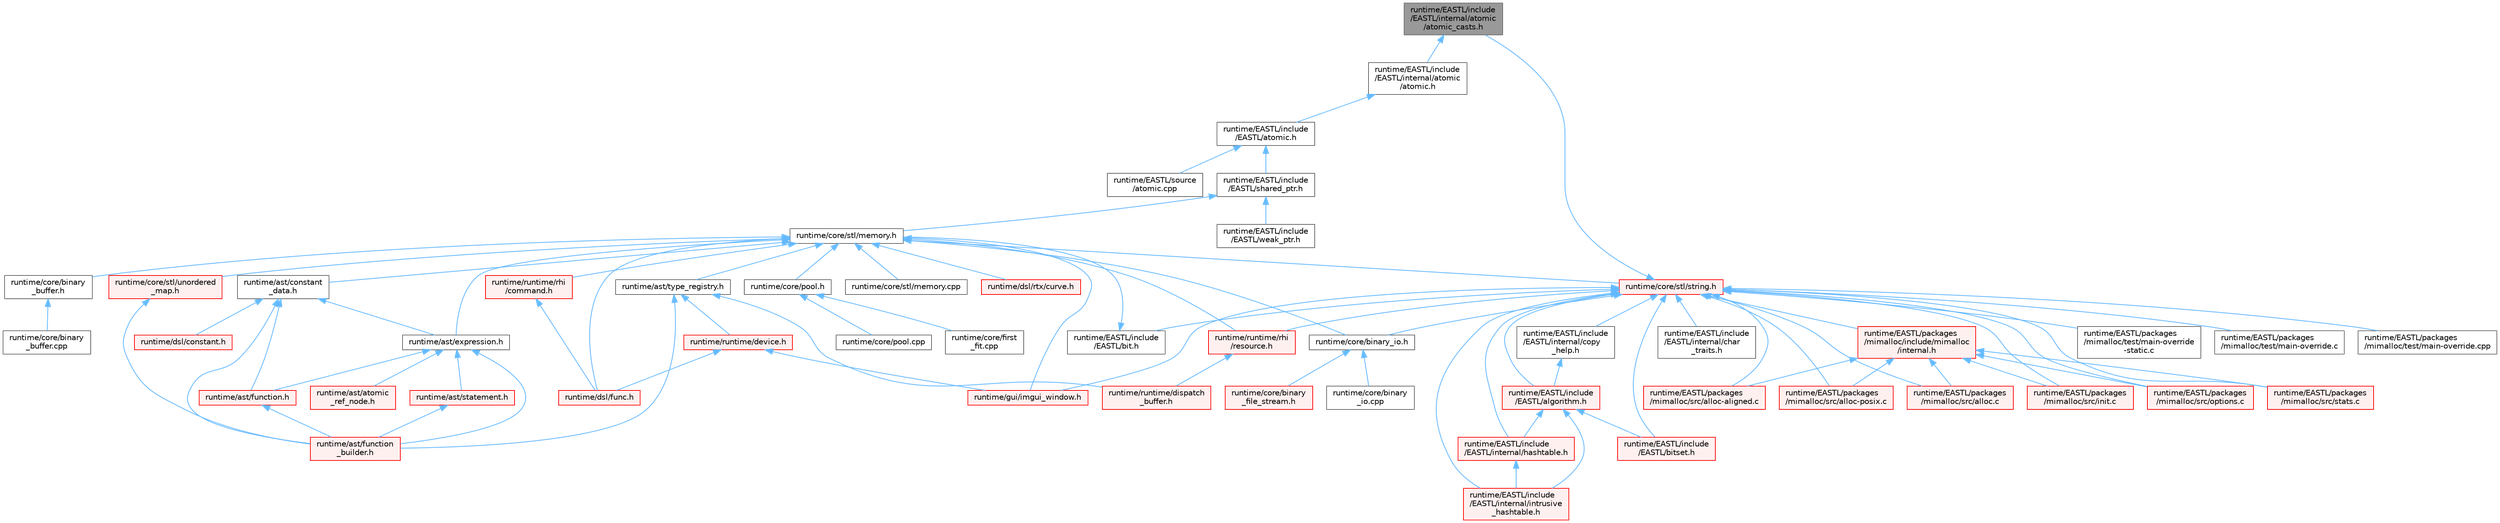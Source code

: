 digraph "runtime/EASTL/include/EASTL/internal/atomic/atomic_casts.h"
{
 // LATEX_PDF_SIZE
  bgcolor="transparent";
  edge [fontname=Helvetica,fontsize=10,labelfontname=Helvetica,labelfontsize=10];
  node [fontname=Helvetica,fontsize=10,shape=box,height=0.2,width=0.4];
  Node1 [id="Node000001",label="runtime/EASTL/include\l/EASTL/internal/atomic\l/atomic_casts.h",height=0.2,width=0.4,color="gray40", fillcolor="grey60", style="filled", fontcolor="black",tooltip=" "];
  Node1 -> Node2 [id="edge77_Node000001_Node000002",dir="back",color="steelblue1",style="solid",tooltip=" "];
  Node2 [id="Node000002",label="runtime/EASTL/include\l/EASTL/internal/atomic\l/atomic.h",height=0.2,width=0.4,color="grey40", fillcolor="white", style="filled",URL="$_e_a_s_t_l_2include_2_e_a_s_t_l_2internal_2atomic_2atomic_8h.html",tooltip=" "];
  Node2 -> Node3 [id="edge78_Node000002_Node000003",dir="back",color="steelblue1",style="solid",tooltip=" "];
  Node3 [id="Node000003",label="runtime/EASTL/include\l/EASTL/atomic.h",height=0.2,width=0.4,color="grey40", fillcolor="white", style="filled",URL="$_e_a_s_t_l_2include_2_e_a_s_t_l_2atomic_8h.html",tooltip=" "];
  Node3 -> Node4 [id="edge79_Node000003_Node000004",dir="back",color="steelblue1",style="solid",tooltip=" "];
  Node4 [id="Node000004",label="runtime/EASTL/include\l/EASTL/shared_ptr.h",height=0.2,width=0.4,color="grey40", fillcolor="white", style="filled",URL="$shared__ptr_8h.html",tooltip=" "];
  Node4 -> Node5 [id="edge80_Node000004_Node000005",dir="back",color="steelblue1",style="solid",tooltip=" "];
  Node5 [id="Node000005",label="runtime/EASTL/include\l/EASTL/weak_ptr.h",height=0.2,width=0.4,color="grey40", fillcolor="white", style="filled",URL="$weak__ptr_8h.html",tooltip=" "];
  Node4 -> Node6 [id="edge81_Node000004_Node000006",dir="back",color="steelblue1",style="solid",tooltip=" "];
  Node6 [id="Node000006",label="runtime/core/stl/memory.h",height=0.2,width=0.4,color="grey40", fillcolor="white", style="filled",URL="$core_2stl_2memory_8h.html",tooltip=" "];
  Node6 -> Node7 [id="edge82_Node000006_Node000007",dir="back",color="steelblue1",style="solid",tooltip=" "];
  Node7 [id="Node000007",label="runtime/ast/constant\l_data.h",height=0.2,width=0.4,color="grey40", fillcolor="white", style="filled",URL="$constant__data_8h.html",tooltip=" "];
  Node7 -> Node8 [id="edge83_Node000007_Node000008",dir="back",color="steelblue1",style="solid",tooltip=" "];
  Node8 [id="Node000008",label="runtime/ast/expression.h",height=0.2,width=0.4,color="grey40", fillcolor="white", style="filled",URL="$expression_8h.html",tooltip=" "];
  Node8 -> Node9 [id="edge84_Node000008_Node000009",dir="back",color="steelblue1",style="solid",tooltip=" "];
  Node9 [id="Node000009",label="runtime/ast/atomic\l_ref_node.h",height=0.2,width=0.4,color="red", fillcolor="#FFF0F0", style="filled",URL="$atomic__ref__node_8h.html",tooltip=" "];
  Node8 -> Node29 [id="edge85_Node000008_Node000029",dir="back",color="steelblue1",style="solid",tooltip=" "];
  Node29 [id="Node000029",label="runtime/ast/function.h",height=0.2,width=0.4,color="red", fillcolor="#FFF0F0", style="filled",URL="$ast_2function_8h.html",tooltip=" "];
  Node29 -> Node31 [id="edge86_Node000029_Node000031",dir="back",color="steelblue1",style="solid",tooltip=" "];
  Node31 [id="Node000031",label="runtime/ast/function\l_builder.h",height=0.2,width=0.4,color="red", fillcolor="#FFF0F0", style="filled",URL="$function__builder_8h.html",tooltip=" "];
  Node8 -> Node31 [id="edge87_Node000008_Node000031",dir="back",color="steelblue1",style="solid",tooltip=" "];
  Node8 -> Node58 [id="edge88_Node000008_Node000058",dir="back",color="steelblue1",style="solid",tooltip=" "];
  Node58 [id="Node000058",label="runtime/ast/statement.h",height=0.2,width=0.4,color="red", fillcolor="#FFF0F0", style="filled",URL="$statement_8h.html",tooltip=" "];
  Node58 -> Node31 [id="edge89_Node000058_Node000031",dir="back",color="steelblue1",style="solid",tooltip=" "];
  Node7 -> Node29 [id="edge90_Node000007_Node000029",dir="back",color="steelblue1",style="solid",tooltip=" "];
  Node7 -> Node31 [id="edge91_Node000007_Node000031",dir="back",color="steelblue1",style="solid",tooltip=" "];
  Node7 -> Node33 [id="edge92_Node000007_Node000033",dir="back",color="steelblue1",style="solid",tooltip=" "];
  Node33 [id="Node000033",label="runtime/dsl/constant.h",height=0.2,width=0.4,color="red", fillcolor="#FFF0F0", style="filled",URL="$constant_8h.html",tooltip=" "];
  Node6 -> Node8 [id="edge93_Node000006_Node000008",dir="back",color="steelblue1",style="solid",tooltip=" "];
  Node6 -> Node59 [id="edge94_Node000006_Node000059",dir="back",color="steelblue1",style="solid",tooltip=" "];
  Node59 [id="Node000059",label="runtime/ast/type_registry.h",height=0.2,width=0.4,color="grey40", fillcolor="white", style="filled",URL="$type__registry_8h.html",tooltip=" "];
  Node59 -> Node31 [id="edge95_Node000059_Node000031",dir="back",color="steelblue1",style="solid",tooltip=" "];
  Node59 -> Node49 [id="edge96_Node000059_Node000049",dir="back",color="steelblue1",style="solid",tooltip=" "];
  Node49 [id="Node000049",label="runtime/runtime/device.h",height=0.2,width=0.4,color="red", fillcolor="#FFF0F0", style="filled",URL="$device_8h.html",tooltip=" "];
  Node49 -> Node12 [id="edge97_Node000049_Node000012",dir="back",color="steelblue1",style="solid",tooltip=" "];
  Node12 [id="Node000012",label="runtime/dsl/func.h",height=0.2,width=0.4,color="red", fillcolor="#FFF0F0", style="filled",URL="$func_8h.html",tooltip=" "];
  Node49 -> Node50 [id="edge98_Node000049_Node000050",dir="back",color="steelblue1",style="solid",tooltip=" "];
  Node50 [id="Node000050",label="runtime/gui/imgui_window.h",height=0.2,width=0.4,color="red", fillcolor="#FFF0F0", style="filled",URL="$imgui__window_8h.html",tooltip=" "];
  Node59 -> Node51 [id="edge99_Node000059_Node000051",dir="back",color="steelblue1",style="solid",tooltip=" "];
  Node51 [id="Node000051",label="runtime/runtime/dispatch\l_buffer.h",height=0.2,width=0.4,color="red", fillcolor="#FFF0F0", style="filled",URL="$dispatch__buffer_8h.html",tooltip=" "];
  Node6 -> Node60 [id="edge100_Node000006_Node000060",dir="back",color="steelblue1",style="solid",tooltip=" "];
  Node60 [id="Node000060",label="runtime/core/binary\l_buffer.h",height=0.2,width=0.4,color="grey40", fillcolor="white", style="filled",URL="$binary__buffer_8h.html",tooltip=" "];
  Node60 -> Node61 [id="edge101_Node000060_Node000061",dir="back",color="steelblue1",style="solid",tooltip=" "];
  Node61 [id="Node000061",label="runtime/core/binary\l_buffer.cpp",height=0.2,width=0.4,color="grey40", fillcolor="white", style="filled",URL="$binary__buffer_8cpp.html",tooltip=" "];
  Node6 -> Node62 [id="edge102_Node000006_Node000062",dir="back",color="steelblue1",style="solid",tooltip=" "];
  Node62 [id="Node000062",label="runtime/core/binary_io.h",height=0.2,width=0.4,color="grey40", fillcolor="white", style="filled",URL="$binary__io_8h.html",tooltip=" "];
  Node62 -> Node63 [id="edge103_Node000062_Node000063",dir="back",color="steelblue1",style="solid",tooltip=" "];
  Node63 [id="Node000063",label="runtime/core/binary\l_file_stream.h",height=0.2,width=0.4,color="red", fillcolor="#FFF0F0", style="filled",URL="$binary__file__stream_8h.html",tooltip=" "];
  Node62 -> Node65 [id="edge104_Node000062_Node000065",dir="back",color="steelblue1",style="solid",tooltip=" "];
  Node65 [id="Node000065",label="runtime/core/binary\l_io.cpp",height=0.2,width=0.4,color="grey40", fillcolor="white", style="filled",URL="$binary__io_8cpp.html",tooltip=" "];
  Node6 -> Node66 [id="edge105_Node000006_Node000066",dir="back",color="steelblue1",style="solid",tooltip=" "];
  Node66 [id="Node000066",label="runtime/core/pool.h",height=0.2,width=0.4,color="grey40", fillcolor="white", style="filled",URL="$core_2pool_8h.html",tooltip=" "];
  Node66 -> Node67 [id="edge106_Node000066_Node000067",dir="back",color="steelblue1",style="solid",tooltip=" "];
  Node67 [id="Node000067",label="runtime/core/first\l_fit.cpp",height=0.2,width=0.4,color="grey40", fillcolor="white", style="filled",URL="$first__fit_8cpp.html",tooltip=" "];
  Node66 -> Node68 [id="edge107_Node000066_Node000068",dir="back",color="steelblue1",style="solid",tooltip=" "];
  Node68 [id="Node000068",label="runtime/core/pool.cpp",height=0.2,width=0.4,color="grey40", fillcolor="white", style="filled",URL="$pool_8cpp.html",tooltip=" "];
  Node6 -> Node69 [id="edge108_Node000006_Node000069",dir="back",color="steelblue1",style="solid",tooltip=" "];
  Node69 [id="Node000069",label="runtime/core/stl/memory.cpp",height=0.2,width=0.4,color="grey40", fillcolor="white", style="filled",URL="$core_2stl_2memory_8cpp.html",tooltip=" "];
  Node6 -> Node70 [id="edge109_Node000006_Node000070",dir="back",color="steelblue1",style="solid",tooltip=" "];
  Node70 [id="Node000070",label="runtime/core/stl/string.h",height=0.2,width=0.4,color="red", fillcolor="#FFF0F0", style="filled",URL="$string_8h.html",tooltip=" "];
  Node70 -> Node71 [id="edge110_Node000070_Node000071",dir="back",color="steelblue1",style="solid",tooltip=" "];
  Node71 [id="Node000071",label="runtime/EASTL/include\l/EASTL/algorithm.h",height=0.2,width=0.4,color="red", fillcolor="#FFF0F0", style="filled",URL="$_e_a_s_t_l_2include_2_e_a_s_t_l_2algorithm_8h.html",tooltip=" "];
  Node71 -> Node83 [id="edge111_Node000071_Node000083",dir="back",color="steelblue1",style="solid",tooltip=" "];
  Node83 [id="Node000083",label="runtime/EASTL/include\l/EASTL/bitset.h",height=0.2,width=0.4,color="red", fillcolor="#FFF0F0", style="filled",URL="$bitset_8h.html",tooltip=" "];
  Node71 -> Node101 [id="edge112_Node000071_Node000101",dir="back",color="steelblue1",style="solid",tooltip=" "];
  Node101 [id="Node000101",label="runtime/EASTL/include\l/EASTL/internal/hashtable.h",height=0.2,width=0.4,color="red", fillcolor="#FFF0F0", style="filled",URL="$hashtable_8h.html",tooltip=" "];
  Node101 -> Node111 [id="edge113_Node000101_Node000111",dir="back",color="steelblue1",style="solid",tooltip=" "];
  Node111 [id="Node000111",label="runtime/EASTL/include\l/EASTL/internal/intrusive\l_hashtable.h",height=0.2,width=0.4,color="red", fillcolor="#FFF0F0", style="filled",URL="$intrusive__hashtable_8h.html",tooltip=" "];
  Node71 -> Node111 [id="edge114_Node000071_Node000111",dir="back",color="steelblue1",style="solid",tooltip=" "];
  Node70 -> Node168 [id="edge115_Node000070_Node000168",dir="back",color="steelblue1",style="solid",tooltip=" "];
  Node168 [id="Node000168",label="runtime/EASTL/include\l/EASTL/bit.h",height=0.2,width=0.4,color="grey40", fillcolor="white", style="filled",URL="$bit_8h.html",tooltip=" "];
  Node168 -> Node6 [id="edge116_Node000168_Node000006",dir="back",color="steelblue1",style="solid",tooltip=" "];
  Node70 -> Node83 [id="edge117_Node000070_Node000083",dir="back",color="steelblue1",style="solid",tooltip=" "];
  Node70 -> Node1 [id="edge118_Node000070_Node000001",dir="back",color="steelblue1",style="solid",tooltip=" "];
  Node70 -> Node169 [id="edge119_Node000070_Node000169",dir="back",color="steelblue1",style="solid",tooltip=" "];
  Node169 [id="Node000169",label="runtime/EASTL/include\l/EASTL/internal/char\l_traits.h",height=0.2,width=0.4,color="grey40", fillcolor="white", style="filled",URL="$char__traits_8h.html",tooltip=" "];
  Node70 -> Node170 [id="edge120_Node000070_Node000170",dir="back",color="steelblue1",style="solid",tooltip=" "];
  Node170 [id="Node000170",label="runtime/EASTL/include\l/EASTL/internal/copy\l_help.h",height=0.2,width=0.4,color="grey40", fillcolor="white", style="filled",URL="$copy__help_8h.html",tooltip=" "];
  Node170 -> Node71 [id="edge121_Node000170_Node000071",dir="back",color="steelblue1",style="solid",tooltip=" "];
  Node70 -> Node101 [id="edge122_Node000070_Node000101",dir="back",color="steelblue1",style="solid",tooltip=" "];
  Node70 -> Node111 [id="edge123_Node000070_Node000111",dir="back",color="steelblue1",style="solid",tooltip=" "];
  Node70 -> Node171 [id="edge124_Node000070_Node000171",dir="back",color="steelblue1",style="solid",tooltip=" "];
  Node171 [id="Node000171",label="runtime/EASTL/packages\l/mimalloc/include/mimalloc\l/internal.h",height=0.2,width=0.4,color="red", fillcolor="#FFF0F0", style="filled",URL="$_e_a_s_t_l_2packages_2mimalloc_2include_2mimalloc_2internal_8h.html",tooltip=" "];
  Node171 -> Node172 [id="edge125_Node000171_Node000172",dir="back",color="steelblue1",style="solid",tooltip=" "];
  Node172 [id="Node000172",label="runtime/EASTL/packages\l/mimalloc/src/alloc-aligned.c",height=0.2,width=0.4,color="red", fillcolor="#FFF0F0", style="filled",URL="$alloc-aligned_8c.html",tooltip=" "];
  Node171 -> Node175 [id="edge126_Node000171_Node000175",dir="back",color="steelblue1",style="solid",tooltip=" "];
  Node175 [id="Node000175",label="runtime/EASTL/packages\l/mimalloc/src/alloc-posix.c",height=0.2,width=0.4,color="red", fillcolor="#FFF0F0", style="filled",URL="$alloc-posix_8c.html",tooltip=" "];
  Node171 -> Node176 [id="edge127_Node000171_Node000176",dir="back",color="steelblue1",style="solid",tooltip=" "];
  Node176 [id="Node000176",label="runtime/EASTL/packages\l/mimalloc/src/alloc.c",height=0.2,width=0.4,color="red", fillcolor="#FFF0F0", style="filled",URL="$alloc_8c.html",tooltip=" "];
  Node171 -> Node182 [id="edge128_Node000171_Node000182",dir="back",color="steelblue1",style="solid",tooltip=" "];
  Node182 [id="Node000182",label="runtime/EASTL/packages\l/mimalloc/src/init.c",height=0.2,width=0.4,color="red", fillcolor="#FFF0F0", style="filled",URL="$_e_a_s_t_l_2packages_2mimalloc_2src_2init_8c.html",tooltip=" "];
  Node171 -> Node184 [id="edge129_Node000171_Node000184",dir="back",color="steelblue1",style="solid",tooltip=" "];
  Node184 [id="Node000184",label="runtime/EASTL/packages\l/mimalloc/src/options.c",height=0.2,width=0.4,color="red", fillcolor="#FFF0F0", style="filled",URL="$options_8c.html",tooltip=" "];
  Node171 -> Node197 [id="edge130_Node000171_Node000197",dir="back",color="steelblue1",style="solid",tooltip=" "];
  Node197 [id="Node000197",label="runtime/EASTL/packages\l/mimalloc/src/stats.c",height=0.2,width=0.4,color="red", fillcolor="#FFF0F0", style="filled",URL="$stats_8c.html",tooltip=" "];
  Node70 -> Node172 [id="edge131_Node000070_Node000172",dir="back",color="steelblue1",style="solid",tooltip=" "];
  Node70 -> Node175 [id="edge132_Node000070_Node000175",dir="back",color="steelblue1",style="solid",tooltip=" "];
  Node70 -> Node176 [id="edge133_Node000070_Node000176",dir="back",color="steelblue1",style="solid",tooltip=" "];
  Node70 -> Node182 [id="edge134_Node000070_Node000182",dir="back",color="steelblue1",style="solid",tooltip=" "];
  Node70 -> Node184 [id="edge135_Node000070_Node000184",dir="back",color="steelblue1",style="solid",tooltip=" "];
  Node70 -> Node197 [id="edge136_Node000070_Node000197",dir="back",color="steelblue1",style="solid",tooltip=" "];
  Node70 -> Node198 [id="edge137_Node000070_Node000198",dir="back",color="steelblue1",style="solid",tooltip=" "];
  Node198 [id="Node000198",label="runtime/EASTL/packages\l/mimalloc/test/main-override\l-static.c",height=0.2,width=0.4,color="grey40", fillcolor="white", style="filled",URL="$main-override-static_8c.html",tooltip=" "];
  Node70 -> Node199 [id="edge138_Node000070_Node000199",dir="back",color="steelblue1",style="solid",tooltip=" "];
  Node199 [id="Node000199",label="runtime/EASTL/packages\l/mimalloc/test/main-override.c",height=0.2,width=0.4,color="grey40", fillcolor="white", style="filled",URL="$main-override_8c.html",tooltip=" "];
  Node70 -> Node200 [id="edge139_Node000070_Node000200",dir="back",color="steelblue1",style="solid",tooltip=" "];
  Node200 [id="Node000200",label="runtime/EASTL/packages\l/mimalloc/test/main-override.cpp",height=0.2,width=0.4,color="grey40", fillcolor="white", style="filled",URL="$main-override_8cpp.html",tooltip=" "];
  Node70 -> Node62 [id="edge140_Node000070_Node000062",dir="back",color="steelblue1",style="solid",tooltip=" "];
  Node70 -> Node50 [id="edge141_Node000070_Node000050",dir="back",color="steelblue1",style="solid",tooltip=" "];
  Node70 -> Node214 [id="edge142_Node000070_Node000214",dir="back",color="steelblue1",style="solid",tooltip=" "];
  Node214 [id="Node000214",label="runtime/runtime/rhi\l/resource.h",height=0.2,width=0.4,color="red", fillcolor="#FFF0F0", style="filled",URL="$runtime_2rhi_2resource_8h.html",tooltip=" "];
  Node214 -> Node51 [id="edge143_Node000214_Node000051",dir="back",color="steelblue1",style="solid",tooltip=" "];
  Node6 -> Node91 [id="edge144_Node000006_Node000091",dir="back",color="steelblue1",style="solid",tooltip=" "];
  Node91 [id="Node000091",label="runtime/core/stl/unordered\l_map.h",height=0.2,width=0.4,color="red", fillcolor="#FFF0F0", style="filled",URL="$core_2stl_2unordered__map_8h.html",tooltip=" "];
  Node91 -> Node31 [id="edge145_Node000091_Node000031",dir="back",color="steelblue1",style="solid",tooltip=" "];
  Node6 -> Node12 [id="edge146_Node000006_Node000012",dir="back",color="steelblue1",style="solid",tooltip=" "];
  Node6 -> Node41 [id="edge147_Node000006_Node000041",dir="back",color="steelblue1",style="solid",tooltip=" "];
  Node41 [id="Node000041",label="runtime/dsl/rtx/curve.h",height=0.2,width=0.4,color="red", fillcolor="#FFF0F0", style="filled",URL="$dsl_2rtx_2curve_8h.html",tooltip=" "];
  Node6 -> Node50 [id="edge148_Node000006_Node000050",dir="back",color="steelblue1",style="solid",tooltip=" "];
  Node6 -> Node76 [id="edge149_Node000006_Node000076",dir="back",color="steelblue1",style="solid",tooltip=" "];
  Node76 [id="Node000076",label="runtime/runtime/rhi\l/command.h",height=0.2,width=0.4,color="red", fillcolor="#FFF0F0", style="filled",URL="$command_8h.html",tooltip=" "];
  Node76 -> Node12 [id="edge150_Node000076_Node000012",dir="back",color="steelblue1",style="solid",tooltip=" "];
  Node6 -> Node214 [id="edge151_Node000006_Node000214",dir="back",color="steelblue1",style="solid",tooltip=" "];
  Node3 -> Node472 [id="edge152_Node000003_Node000472",dir="back",color="steelblue1",style="solid",tooltip=" "];
  Node472 [id="Node000472",label="runtime/EASTL/source\l/atomic.cpp",height=0.2,width=0.4,color="grey40", fillcolor="white", style="filled",URL="$atomic_8cpp.html",tooltip=" "];
}
